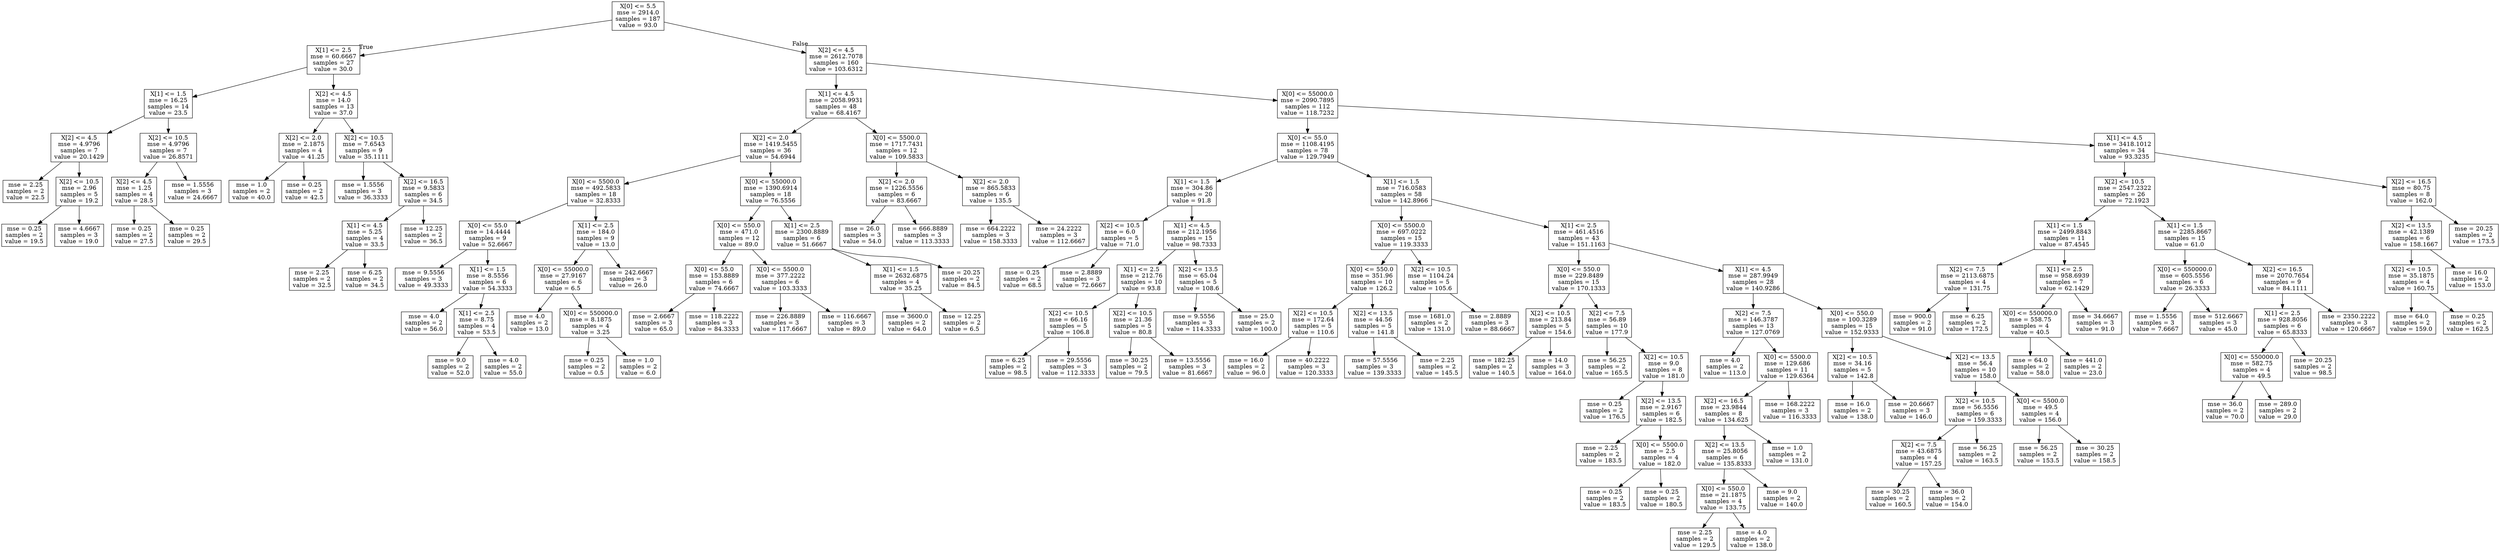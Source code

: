 digraph Tree {
node [shape=box] ;
0 [label="X[0] <= 5.5\nmse = 2914.0\nsamples = 187\nvalue = 93.0"] ;
1 [label="X[1] <= 2.5\nmse = 60.6667\nsamples = 27\nvalue = 30.0"] ;
0 -> 1 [labeldistance=2.5, labelangle=45, headlabel="True"] ;
2 [label="X[1] <= 1.5\nmse = 16.25\nsamples = 14\nvalue = 23.5"] ;
1 -> 2 ;
3 [label="X[2] <= 4.5\nmse = 4.9796\nsamples = 7\nvalue = 20.1429"] ;
2 -> 3 ;
4 [label="mse = 2.25\nsamples = 2\nvalue = 22.5"] ;
3 -> 4 ;
5 [label="X[2] <= 10.5\nmse = 2.96\nsamples = 5\nvalue = 19.2"] ;
3 -> 5 ;
6 [label="mse = 0.25\nsamples = 2\nvalue = 19.5"] ;
5 -> 6 ;
7 [label="mse = 4.6667\nsamples = 3\nvalue = 19.0"] ;
5 -> 7 ;
8 [label="X[2] <= 10.5\nmse = 4.9796\nsamples = 7\nvalue = 26.8571"] ;
2 -> 8 ;
9 [label="X[2] <= 4.5\nmse = 1.25\nsamples = 4\nvalue = 28.5"] ;
8 -> 9 ;
10 [label="mse = 0.25\nsamples = 2\nvalue = 27.5"] ;
9 -> 10 ;
11 [label="mse = 0.25\nsamples = 2\nvalue = 29.5"] ;
9 -> 11 ;
12 [label="mse = 1.5556\nsamples = 3\nvalue = 24.6667"] ;
8 -> 12 ;
13 [label="X[2] <= 4.5\nmse = 14.0\nsamples = 13\nvalue = 37.0"] ;
1 -> 13 ;
14 [label="X[2] <= 2.0\nmse = 2.1875\nsamples = 4\nvalue = 41.25"] ;
13 -> 14 ;
15 [label="mse = 1.0\nsamples = 2\nvalue = 40.0"] ;
14 -> 15 ;
16 [label="mse = 0.25\nsamples = 2\nvalue = 42.5"] ;
14 -> 16 ;
17 [label="X[2] <= 10.5\nmse = 7.6543\nsamples = 9\nvalue = 35.1111"] ;
13 -> 17 ;
18 [label="mse = 1.5556\nsamples = 3\nvalue = 36.3333"] ;
17 -> 18 ;
19 [label="X[2] <= 16.5\nmse = 9.5833\nsamples = 6\nvalue = 34.5"] ;
17 -> 19 ;
20 [label="X[1] <= 4.5\nmse = 5.25\nsamples = 4\nvalue = 33.5"] ;
19 -> 20 ;
21 [label="mse = 2.25\nsamples = 2\nvalue = 32.5"] ;
20 -> 21 ;
22 [label="mse = 6.25\nsamples = 2\nvalue = 34.5"] ;
20 -> 22 ;
23 [label="mse = 12.25\nsamples = 2\nvalue = 36.5"] ;
19 -> 23 ;
24 [label="X[2] <= 4.5\nmse = 2612.7078\nsamples = 160\nvalue = 103.6312"] ;
0 -> 24 [labeldistance=2.5, labelangle=-45, headlabel="False"] ;
25 [label="X[1] <= 4.5\nmse = 2058.9931\nsamples = 48\nvalue = 68.4167"] ;
24 -> 25 ;
26 [label="X[2] <= 2.0\nmse = 1419.5455\nsamples = 36\nvalue = 54.6944"] ;
25 -> 26 ;
27 [label="X[0] <= 5500.0\nmse = 492.5833\nsamples = 18\nvalue = 32.8333"] ;
26 -> 27 ;
28 [label="X[0] <= 55.0\nmse = 14.4444\nsamples = 9\nvalue = 52.6667"] ;
27 -> 28 ;
29 [label="mse = 9.5556\nsamples = 3\nvalue = 49.3333"] ;
28 -> 29 ;
30 [label="X[1] <= 1.5\nmse = 8.5556\nsamples = 6\nvalue = 54.3333"] ;
28 -> 30 ;
31 [label="mse = 4.0\nsamples = 2\nvalue = 56.0"] ;
30 -> 31 ;
32 [label="X[1] <= 2.5\nmse = 8.75\nsamples = 4\nvalue = 53.5"] ;
30 -> 32 ;
33 [label="mse = 9.0\nsamples = 2\nvalue = 52.0"] ;
32 -> 33 ;
34 [label="mse = 4.0\nsamples = 2\nvalue = 55.0"] ;
32 -> 34 ;
35 [label="X[1] <= 2.5\nmse = 184.0\nsamples = 9\nvalue = 13.0"] ;
27 -> 35 ;
36 [label="X[0] <= 55000.0\nmse = 27.9167\nsamples = 6\nvalue = 6.5"] ;
35 -> 36 ;
37 [label="mse = 4.0\nsamples = 2\nvalue = 13.0"] ;
36 -> 37 ;
38 [label="X[0] <= 550000.0\nmse = 8.1875\nsamples = 4\nvalue = 3.25"] ;
36 -> 38 ;
39 [label="mse = 0.25\nsamples = 2\nvalue = 0.5"] ;
38 -> 39 ;
40 [label="mse = 1.0\nsamples = 2\nvalue = 6.0"] ;
38 -> 40 ;
41 [label="mse = 242.6667\nsamples = 3\nvalue = 26.0"] ;
35 -> 41 ;
42 [label="X[0] <= 55000.0\nmse = 1390.6914\nsamples = 18\nvalue = 76.5556"] ;
26 -> 42 ;
43 [label="X[0] <= 550.0\nmse = 471.0\nsamples = 12\nvalue = 89.0"] ;
42 -> 43 ;
44 [label="X[0] <= 55.0\nmse = 153.8889\nsamples = 6\nvalue = 74.6667"] ;
43 -> 44 ;
45 [label="mse = 2.6667\nsamples = 3\nvalue = 65.0"] ;
44 -> 45 ;
46 [label="mse = 118.2222\nsamples = 3\nvalue = 84.3333"] ;
44 -> 46 ;
47 [label="X[0] <= 5500.0\nmse = 377.2222\nsamples = 6\nvalue = 103.3333"] ;
43 -> 47 ;
48 [label="mse = 226.8889\nsamples = 3\nvalue = 117.6667"] ;
47 -> 48 ;
49 [label="mse = 116.6667\nsamples = 3\nvalue = 89.0"] ;
47 -> 49 ;
50 [label="X[1] <= 2.5\nmse = 2300.8889\nsamples = 6\nvalue = 51.6667"] ;
42 -> 50 ;
51 [label="X[1] <= 1.5\nmse = 2632.6875\nsamples = 4\nvalue = 35.25"] ;
50 -> 51 ;
52 [label="mse = 3600.0\nsamples = 2\nvalue = 64.0"] ;
51 -> 52 ;
53 [label="mse = 12.25\nsamples = 2\nvalue = 6.5"] ;
51 -> 53 ;
54 [label="mse = 20.25\nsamples = 2\nvalue = 84.5"] ;
50 -> 54 ;
55 [label="X[0] <= 5500.0\nmse = 1717.7431\nsamples = 12\nvalue = 109.5833"] ;
25 -> 55 ;
56 [label="X[2] <= 2.0\nmse = 1226.5556\nsamples = 6\nvalue = 83.6667"] ;
55 -> 56 ;
57 [label="mse = 26.0\nsamples = 3\nvalue = 54.0"] ;
56 -> 57 ;
58 [label="mse = 666.8889\nsamples = 3\nvalue = 113.3333"] ;
56 -> 58 ;
59 [label="X[2] <= 2.0\nmse = 865.5833\nsamples = 6\nvalue = 135.5"] ;
55 -> 59 ;
60 [label="mse = 664.2222\nsamples = 3\nvalue = 158.3333"] ;
59 -> 60 ;
61 [label="mse = 24.2222\nsamples = 3\nvalue = 112.6667"] ;
59 -> 61 ;
62 [label="X[0] <= 55000.0\nmse = 2090.7895\nsamples = 112\nvalue = 118.7232"] ;
24 -> 62 ;
63 [label="X[0] <= 55.0\nmse = 1108.4195\nsamples = 78\nvalue = 129.7949"] ;
62 -> 63 ;
64 [label="X[1] <= 1.5\nmse = 304.86\nsamples = 20\nvalue = 91.8"] ;
63 -> 64 ;
65 [label="X[2] <= 10.5\nmse = 6.0\nsamples = 5\nvalue = 71.0"] ;
64 -> 65 ;
66 [label="mse = 0.25\nsamples = 2\nvalue = 68.5"] ;
65 -> 66 ;
67 [label="mse = 2.8889\nsamples = 3\nvalue = 72.6667"] ;
65 -> 67 ;
68 [label="X[1] <= 4.5\nmse = 212.1956\nsamples = 15\nvalue = 98.7333"] ;
64 -> 68 ;
69 [label="X[1] <= 2.5\nmse = 212.76\nsamples = 10\nvalue = 93.8"] ;
68 -> 69 ;
70 [label="X[2] <= 10.5\nmse = 66.16\nsamples = 5\nvalue = 106.8"] ;
69 -> 70 ;
71 [label="mse = 6.25\nsamples = 2\nvalue = 98.5"] ;
70 -> 71 ;
72 [label="mse = 29.5556\nsamples = 3\nvalue = 112.3333"] ;
70 -> 72 ;
73 [label="X[2] <= 10.5\nmse = 21.36\nsamples = 5\nvalue = 80.8"] ;
69 -> 73 ;
74 [label="mse = 30.25\nsamples = 2\nvalue = 79.5"] ;
73 -> 74 ;
75 [label="mse = 13.5556\nsamples = 3\nvalue = 81.6667"] ;
73 -> 75 ;
76 [label="X[2] <= 13.5\nmse = 65.04\nsamples = 5\nvalue = 108.6"] ;
68 -> 76 ;
77 [label="mse = 9.5556\nsamples = 3\nvalue = 114.3333"] ;
76 -> 77 ;
78 [label="mse = 25.0\nsamples = 2\nvalue = 100.0"] ;
76 -> 78 ;
79 [label="X[1] <= 1.5\nmse = 716.0583\nsamples = 58\nvalue = 142.8966"] ;
63 -> 79 ;
80 [label="X[0] <= 5500.0\nmse = 697.0222\nsamples = 15\nvalue = 119.3333"] ;
79 -> 80 ;
81 [label="X[0] <= 550.0\nmse = 351.96\nsamples = 10\nvalue = 126.2"] ;
80 -> 81 ;
82 [label="X[2] <= 10.5\nmse = 172.64\nsamples = 5\nvalue = 110.6"] ;
81 -> 82 ;
83 [label="mse = 16.0\nsamples = 2\nvalue = 96.0"] ;
82 -> 83 ;
84 [label="mse = 40.2222\nsamples = 3\nvalue = 120.3333"] ;
82 -> 84 ;
85 [label="X[2] <= 13.5\nmse = 44.56\nsamples = 5\nvalue = 141.8"] ;
81 -> 85 ;
86 [label="mse = 57.5556\nsamples = 3\nvalue = 139.3333"] ;
85 -> 86 ;
87 [label="mse = 2.25\nsamples = 2\nvalue = 145.5"] ;
85 -> 87 ;
88 [label="X[2] <= 10.5\nmse = 1104.24\nsamples = 5\nvalue = 105.6"] ;
80 -> 88 ;
89 [label="mse = 1681.0\nsamples = 2\nvalue = 131.0"] ;
88 -> 89 ;
90 [label="mse = 2.8889\nsamples = 3\nvalue = 88.6667"] ;
88 -> 90 ;
91 [label="X[1] <= 2.5\nmse = 461.4516\nsamples = 43\nvalue = 151.1163"] ;
79 -> 91 ;
92 [label="X[0] <= 550.0\nmse = 229.8489\nsamples = 15\nvalue = 170.1333"] ;
91 -> 92 ;
93 [label="X[2] <= 10.5\nmse = 213.84\nsamples = 5\nvalue = 154.6"] ;
92 -> 93 ;
94 [label="mse = 182.25\nsamples = 2\nvalue = 140.5"] ;
93 -> 94 ;
95 [label="mse = 14.0\nsamples = 3\nvalue = 164.0"] ;
93 -> 95 ;
96 [label="X[2] <= 7.5\nmse = 56.89\nsamples = 10\nvalue = 177.9"] ;
92 -> 96 ;
97 [label="mse = 56.25\nsamples = 2\nvalue = 165.5"] ;
96 -> 97 ;
98 [label="X[2] <= 10.5\nmse = 9.0\nsamples = 8\nvalue = 181.0"] ;
96 -> 98 ;
99 [label="mse = 0.25\nsamples = 2\nvalue = 176.5"] ;
98 -> 99 ;
100 [label="X[2] <= 13.5\nmse = 2.9167\nsamples = 6\nvalue = 182.5"] ;
98 -> 100 ;
101 [label="mse = 2.25\nsamples = 2\nvalue = 183.5"] ;
100 -> 101 ;
102 [label="X[0] <= 5500.0\nmse = 2.5\nsamples = 4\nvalue = 182.0"] ;
100 -> 102 ;
103 [label="mse = 0.25\nsamples = 2\nvalue = 183.5"] ;
102 -> 103 ;
104 [label="mse = 0.25\nsamples = 2\nvalue = 180.5"] ;
102 -> 104 ;
105 [label="X[1] <= 4.5\nmse = 287.9949\nsamples = 28\nvalue = 140.9286"] ;
91 -> 105 ;
106 [label="X[2] <= 7.5\nmse = 146.3787\nsamples = 13\nvalue = 127.0769"] ;
105 -> 106 ;
107 [label="mse = 4.0\nsamples = 2\nvalue = 113.0"] ;
106 -> 107 ;
108 [label="X[0] <= 5500.0\nmse = 129.686\nsamples = 11\nvalue = 129.6364"] ;
106 -> 108 ;
109 [label="X[2] <= 16.5\nmse = 23.9844\nsamples = 8\nvalue = 134.625"] ;
108 -> 109 ;
110 [label="X[2] <= 13.5\nmse = 25.8056\nsamples = 6\nvalue = 135.8333"] ;
109 -> 110 ;
111 [label="X[0] <= 550.0\nmse = 21.1875\nsamples = 4\nvalue = 133.75"] ;
110 -> 111 ;
112 [label="mse = 2.25\nsamples = 2\nvalue = 129.5"] ;
111 -> 112 ;
113 [label="mse = 4.0\nsamples = 2\nvalue = 138.0"] ;
111 -> 113 ;
114 [label="mse = 9.0\nsamples = 2\nvalue = 140.0"] ;
110 -> 114 ;
115 [label="mse = 1.0\nsamples = 2\nvalue = 131.0"] ;
109 -> 115 ;
116 [label="mse = 168.2222\nsamples = 3\nvalue = 116.3333"] ;
108 -> 116 ;
117 [label="X[0] <= 550.0\nmse = 100.3289\nsamples = 15\nvalue = 152.9333"] ;
105 -> 117 ;
118 [label="X[2] <= 10.5\nmse = 34.16\nsamples = 5\nvalue = 142.8"] ;
117 -> 118 ;
119 [label="mse = 16.0\nsamples = 2\nvalue = 138.0"] ;
118 -> 119 ;
120 [label="mse = 20.6667\nsamples = 3\nvalue = 146.0"] ;
118 -> 120 ;
121 [label="X[2] <= 13.5\nmse = 56.4\nsamples = 10\nvalue = 158.0"] ;
117 -> 121 ;
122 [label="X[2] <= 10.5\nmse = 56.5556\nsamples = 6\nvalue = 159.3333"] ;
121 -> 122 ;
123 [label="X[2] <= 7.5\nmse = 43.6875\nsamples = 4\nvalue = 157.25"] ;
122 -> 123 ;
124 [label="mse = 30.25\nsamples = 2\nvalue = 160.5"] ;
123 -> 124 ;
125 [label="mse = 36.0\nsamples = 2\nvalue = 154.0"] ;
123 -> 125 ;
126 [label="mse = 56.25\nsamples = 2\nvalue = 163.5"] ;
122 -> 126 ;
127 [label="X[0] <= 5500.0\nmse = 49.5\nsamples = 4\nvalue = 156.0"] ;
121 -> 127 ;
128 [label="mse = 56.25\nsamples = 2\nvalue = 153.5"] ;
127 -> 128 ;
129 [label="mse = 30.25\nsamples = 2\nvalue = 158.5"] ;
127 -> 129 ;
130 [label="X[1] <= 4.5\nmse = 3418.1012\nsamples = 34\nvalue = 93.3235"] ;
62 -> 130 ;
131 [label="X[2] <= 10.5\nmse = 2547.2322\nsamples = 26\nvalue = 72.1923"] ;
130 -> 131 ;
132 [label="X[1] <= 1.5\nmse = 2499.8843\nsamples = 11\nvalue = 87.4545"] ;
131 -> 132 ;
133 [label="X[2] <= 7.5\nmse = 2113.6875\nsamples = 4\nvalue = 131.75"] ;
132 -> 133 ;
134 [label="mse = 900.0\nsamples = 2\nvalue = 91.0"] ;
133 -> 134 ;
135 [label="mse = 6.25\nsamples = 2\nvalue = 172.5"] ;
133 -> 135 ;
136 [label="X[1] <= 2.5\nmse = 958.6939\nsamples = 7\nvalue = 62.1429"] ;
132 -> 136 ;
137 [label="X[0] <= 550000.0\nmse = 558.75\nsamples = 4\nvalue = 40.5"] ;
136 -> 137 ;
138 [label="mse = 64.0\nsamples = 2\nvalue = 58.0"] ;
137 -> 138 ;
139 [label="mse = 441.0\nsamples = 2\nvalue = 23.0"] ;
137 -> 139 ;
140 [label="mse = 34.6667\nsamples = 3\nvalue = 91.0"] ;
136 -> 140 ;
141 [label="X[1] <= 1.5\nmse = 2285.8667\nsamples = 15\nvalue = 61.0"] ;
131 -> 141 ;
142 [label="X[0] <= 550000.0\nmse = 605.5556\nsamples = 6\nvalue = 26.3333"] ;
141 -> 142 ;
143 [label="mse = 1.5556\nsamples = 3\nvalue = 7.6667"] ;
142 -> 143 ;
144 [label="mse = 512.6667\nsamples = 3\nvalue = 45.0"] ;
142 -> 144 ;
145 [label="X[2] <= 16.5\nmse = 2070.7654\nsamples = 9\nvalue = 84.1111"] ;
141 -> 145 ;
146 [label="X[1] <= 2.5\nmse = 928.8056\nsamples = 6\nvalue = 65.8333"] ;
145 -> 146 ;
147 [label="X[0] <= 550000.0\nmse = 582.75\nsamples = 4\nvalue = 49.5"] ;
146 -> 147 ;
148 [label="mse = 36.0\nsamples = 2\nvalue = 70.0"] ;
147 -> 148 ;
149 [label="mse = 289.0\nsamples = 2\nvalue = 29.0"] ;
147 -> 149 ;
150 [label="mse = 20.25\nsamples = 2\nvalue = 98.5"] ;
146 -> 150 ;
151 [label="mse = 2350.2222\nsamples = 3\nvalue = 120.6667"] ;
145 -> 151 ;
152 [label="X[2] <= 16.5\nmse = 80.75\nsamples = 8\nvalue = 162.0"] ;
130 -> 152 ;
153 [label="X[2] <= 13.5\nmse = 42.1389\nsamples = 6\nvalue = 158.1667"] ;
152 -> 153 ;
154 [label="X[2] <= 10.5\nmse = 35.1875\nsamples = 4\nvalue = 160.75"] ;
153 -> 154 ;
155 [label="mse = 64.0\nsamples = 2\nvalue = 159.0"] ;
154 -> 155 ;
156 [label="mse = 0.25\nsamples = 2\nvalue = 162.5"] ;
154 -> 156 ;
157 [label="mse = 16.0\nsamples = 2\nvalue = 153.0"] ;
153 -> 157 ;
158 [label="mse = 20.25\nsamples = 2\nvalue = 173.5"] ;
152 -> 158 ;
}